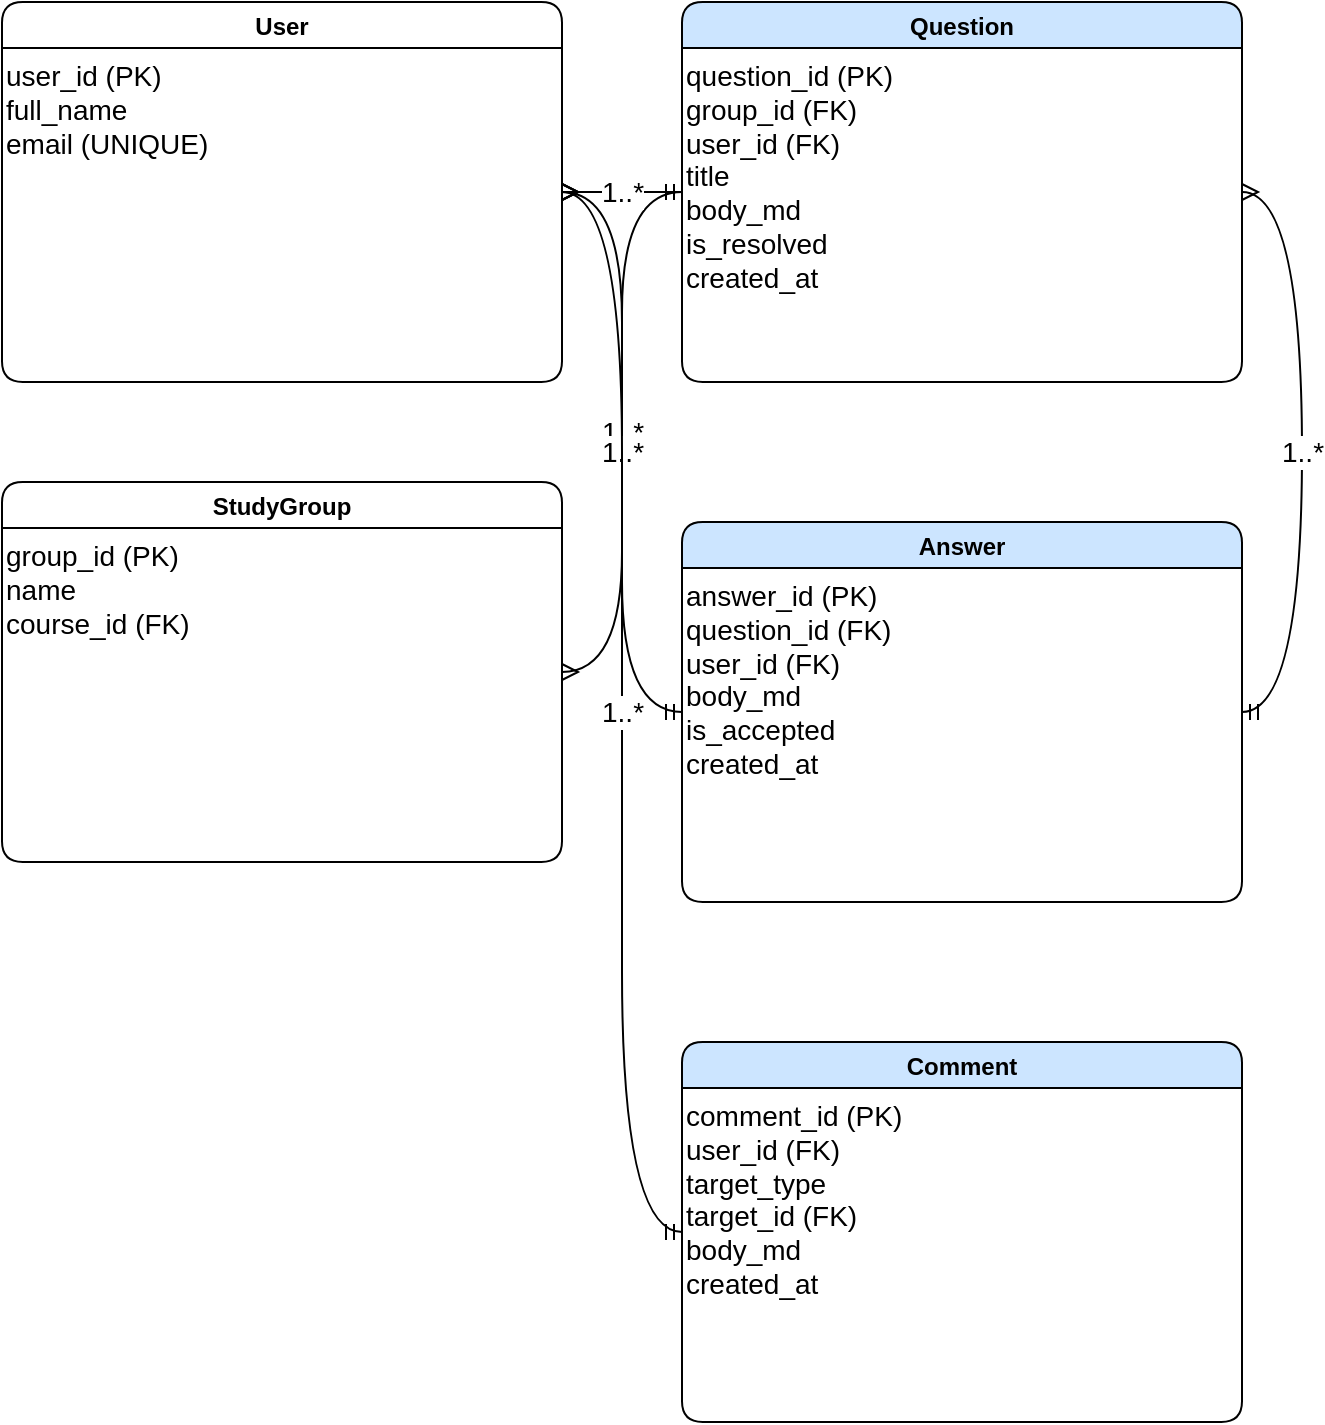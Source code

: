 <mxfile version="28.2.5">
  <diagram name="UC‑2 Q&amp;A: Post Question &amp; Accept Answer" id="UC2-Labeled">
    <mxGraphModel dx="1418" dy="756" grid="1" gridSize="10" guides="1" tooltips="1" connect="1" arrows="1" fold="1" page="1" pageScale="1" pageWidth="1800" pageHeight="1200" math="0" shadow="0">
      <root>
        <mxCell id="0" />
        <mxCell id="1" parent="0" />
        <mxCell id="id12005" value="User" style="swimlane;rounded=1;fillColor=#FFFFFF;" parent="1" vertex="1">
          <mxGeometry x="80" y="80" width="280" height="190" as="geometry" />
        </mxCell>
        <mxCell id="id12006" value="&lt;div&gt;user_id (PK)&lt;/div&gt;&lt;div&gt;full_name&lt;/div&gt;&lt;div&gt;email (UNIQUE)&lt;/div&gt;" style="text;html=1;align=left;verticalAlign=top;resizable=0;points=[];autosize=1;strokeColor=none;fillColor=none;fontSize=14;" parent="id12005" vertex="1">
          <mxGeometry y="22" width="260" height="166" as="geometry" />
        </mxCell>
        <mxCell id="id12007" value="StudyGroup" style="swimlane;rounded=1;fillColor=#FFFFFF;" parent="1" vertex="1">
          <mxGeometry x="80" y="320" width="280" height="190" as="geometry" />
        </mxCell>
        <mxCell id="id12008" value="&lt;div&gt;group_id (PK)&lt;/div&gt;&lt;div&gt;name&lt;/div&gt;&lt;div&gt;course_id (FK)&lt;/div&gt;" style="text;html=1;align=left;verticalAlign=top;resizable=0;points=[];autosize=1;strokeColor=none;fillColor=none;fontSize=14;" parent="id12007" vertex="1">
          <mxGeometry y="22" width="260" height="166" as="geometry" />
        </mxCell>
        <mxCell id="id12009" value="Question" style="swimlane;rounded=1;fillColor=#CCE5FF;" parent="1" vertex="1">
          <mxGeometry x="420" y="80" width="280" height="190" as="geometry" />
        </mxCell>
        <mxCell id="id12010" value="&lt;div&gt;question_id (PK)&lt;/div&gt;&lt;div&gt;group_id (FK)&lt;/div&gt;&lt;div&gt;user_id (FK)&lt;/div&gt;&lt;div&gt;title&lt;/div&gt;&lt;div&gt;body_md&lt;/div&gt;&lt;div&gt;is_resolved&lt;/div&gt;&lt;div&gt;created_at&lt;/div&gt;" style="text;html=1;align=left;verticalAlign=top;resizable=0;points=[];autosize=1;strokeColor=none;fillColor=none;fontSize=14;" parent="id12009" vertex="1">
          <mxGeometry y="22" width="260" height="166" as="geometry" />
        </mxCell>
        <mxCell id="id12011" value="Answer" style="swimlane;rounded=1;fillColor=#CCE5FF;" parent="1" vertex="1">
          <mxGeometry x="420" y="340" width="280" height="190" as="geometry" />
        </mxCell>
        <mxCell id="id12012" value="&lt;div&gt;answer_id (PK)&lt;/div&gt;&lt;div&gt;question_id (FK)&lt;/div&gt;&lt;div&gt;user_id (FK)&lt;/div&gt;&lt;div&gt;body_md&lt;/div&gt;&lt;div&gt;is_accepted&lt;/div&gt;&lt;div&gt;created_at&lt;/div&gt;" style="text;html=1;align=left;verticalAlign=top;resizable=0;points=[];autosize=1;strokeColor=none;fillColor=none;fontSize=14;" parent="id12011" vertex="1">
          <mxGeometry y="22" width="260" height="166" as="geometry" />
        </mxCell>
        <mxCell id="id12013" value="Comment" style="swimlane;rounded=1;fillColor=#CCE5FF;" parent="1" vertex="1">
          <mxGeometry x="420" y="600" width="280" height="190" as="geometry" />
        </mxCell>
        <mxCell id="id12014" value="&lt;div&gt;comment_id (PK)&lt;/div&gt;&lt;div&gt;user_id (FK)&lt;/div&gt;&lt;div&gt;target_type&lt;/div&gt;&lt;div&gt;target_id (FK)&lt;/div&gt;&lt;div&gt;body_md&lt;/div&gt;&lt;div&gt;created_at&lt;/div&gt;" style="text;html=1;align=left;verticalAlign=top;resizable=0;points=[];autosize=1;strokeColor=none;fillColor=none;fontSize=14;" parent="id12013" vertex="1">
          <mxGeometry y="22" width="260" height="166" as="geometry" />
        </mxCell>
        <mxCell id="id12015" value="1..*" style="edgeStyle=entityRelationEdgeStyle;html=1;endArrow=ERmandOne;startArrow=ERmany;rounded=0;curved=1;fontSize=14;" parent="1" source="id12007" target="id12009" edge="1">
          <mxGeometry width="100" height="100" relative="1" as="geometry" />
        </mxCell>
        <mxCell id="id12016" value="1..*" style="edgeStyle=entityRelationEdgeStyle;html=1;endArrow=ERmandOne;startArrow=ERmany;rounded=0;curved=1;fontSize=14;" parent="1" source="id12005" target="id12009" edge="1">
          <mxGeometry width="100" height="100" relative="1" as="geometry" />
        </mxCell>
        <mxCell id="id12017" value="1..*" style="edgeStyle=entityRelationEdgeStyle;html=1;endArrow=ERmandOne;startArrow=ERmany;rounded=0;curved=1;fontSize=14;" parent="1" source="id12009" target="id12011" edge="1">
          <mxGeometry width="100" height="100" relative="1" as="geometry" />
        </mxCell>
        <mxCell id="id12018" value="1..*" style="edgeStyle=entityRelationEdgeStyle;html=1;endArrow=ERmandOne;startArrow=ERmany;rounded=0;curved=1;fontSize=14;" parent="1" source="id12005" target="id12011" edge="1">
          <mxGeometry width="100" height="100" relative="1" as="geometry" />
        </mxCell>
        <mxCell id="id12019" value="1..*" style="edgeStyle=entityRelationEdgeStyle;html=1;endArrow=ERmandOne;startArrow=ERmany;rounded=0;curved=1;fontSize=14;" parent="1" source="id12005" target="id12013" edge="1">
          <mxGeometry width="100" height="100" relative="1" as="geometry" />
        </mxCell>
      </root>
    </mxGraphModel>
  </diagram>
</mxfile>
